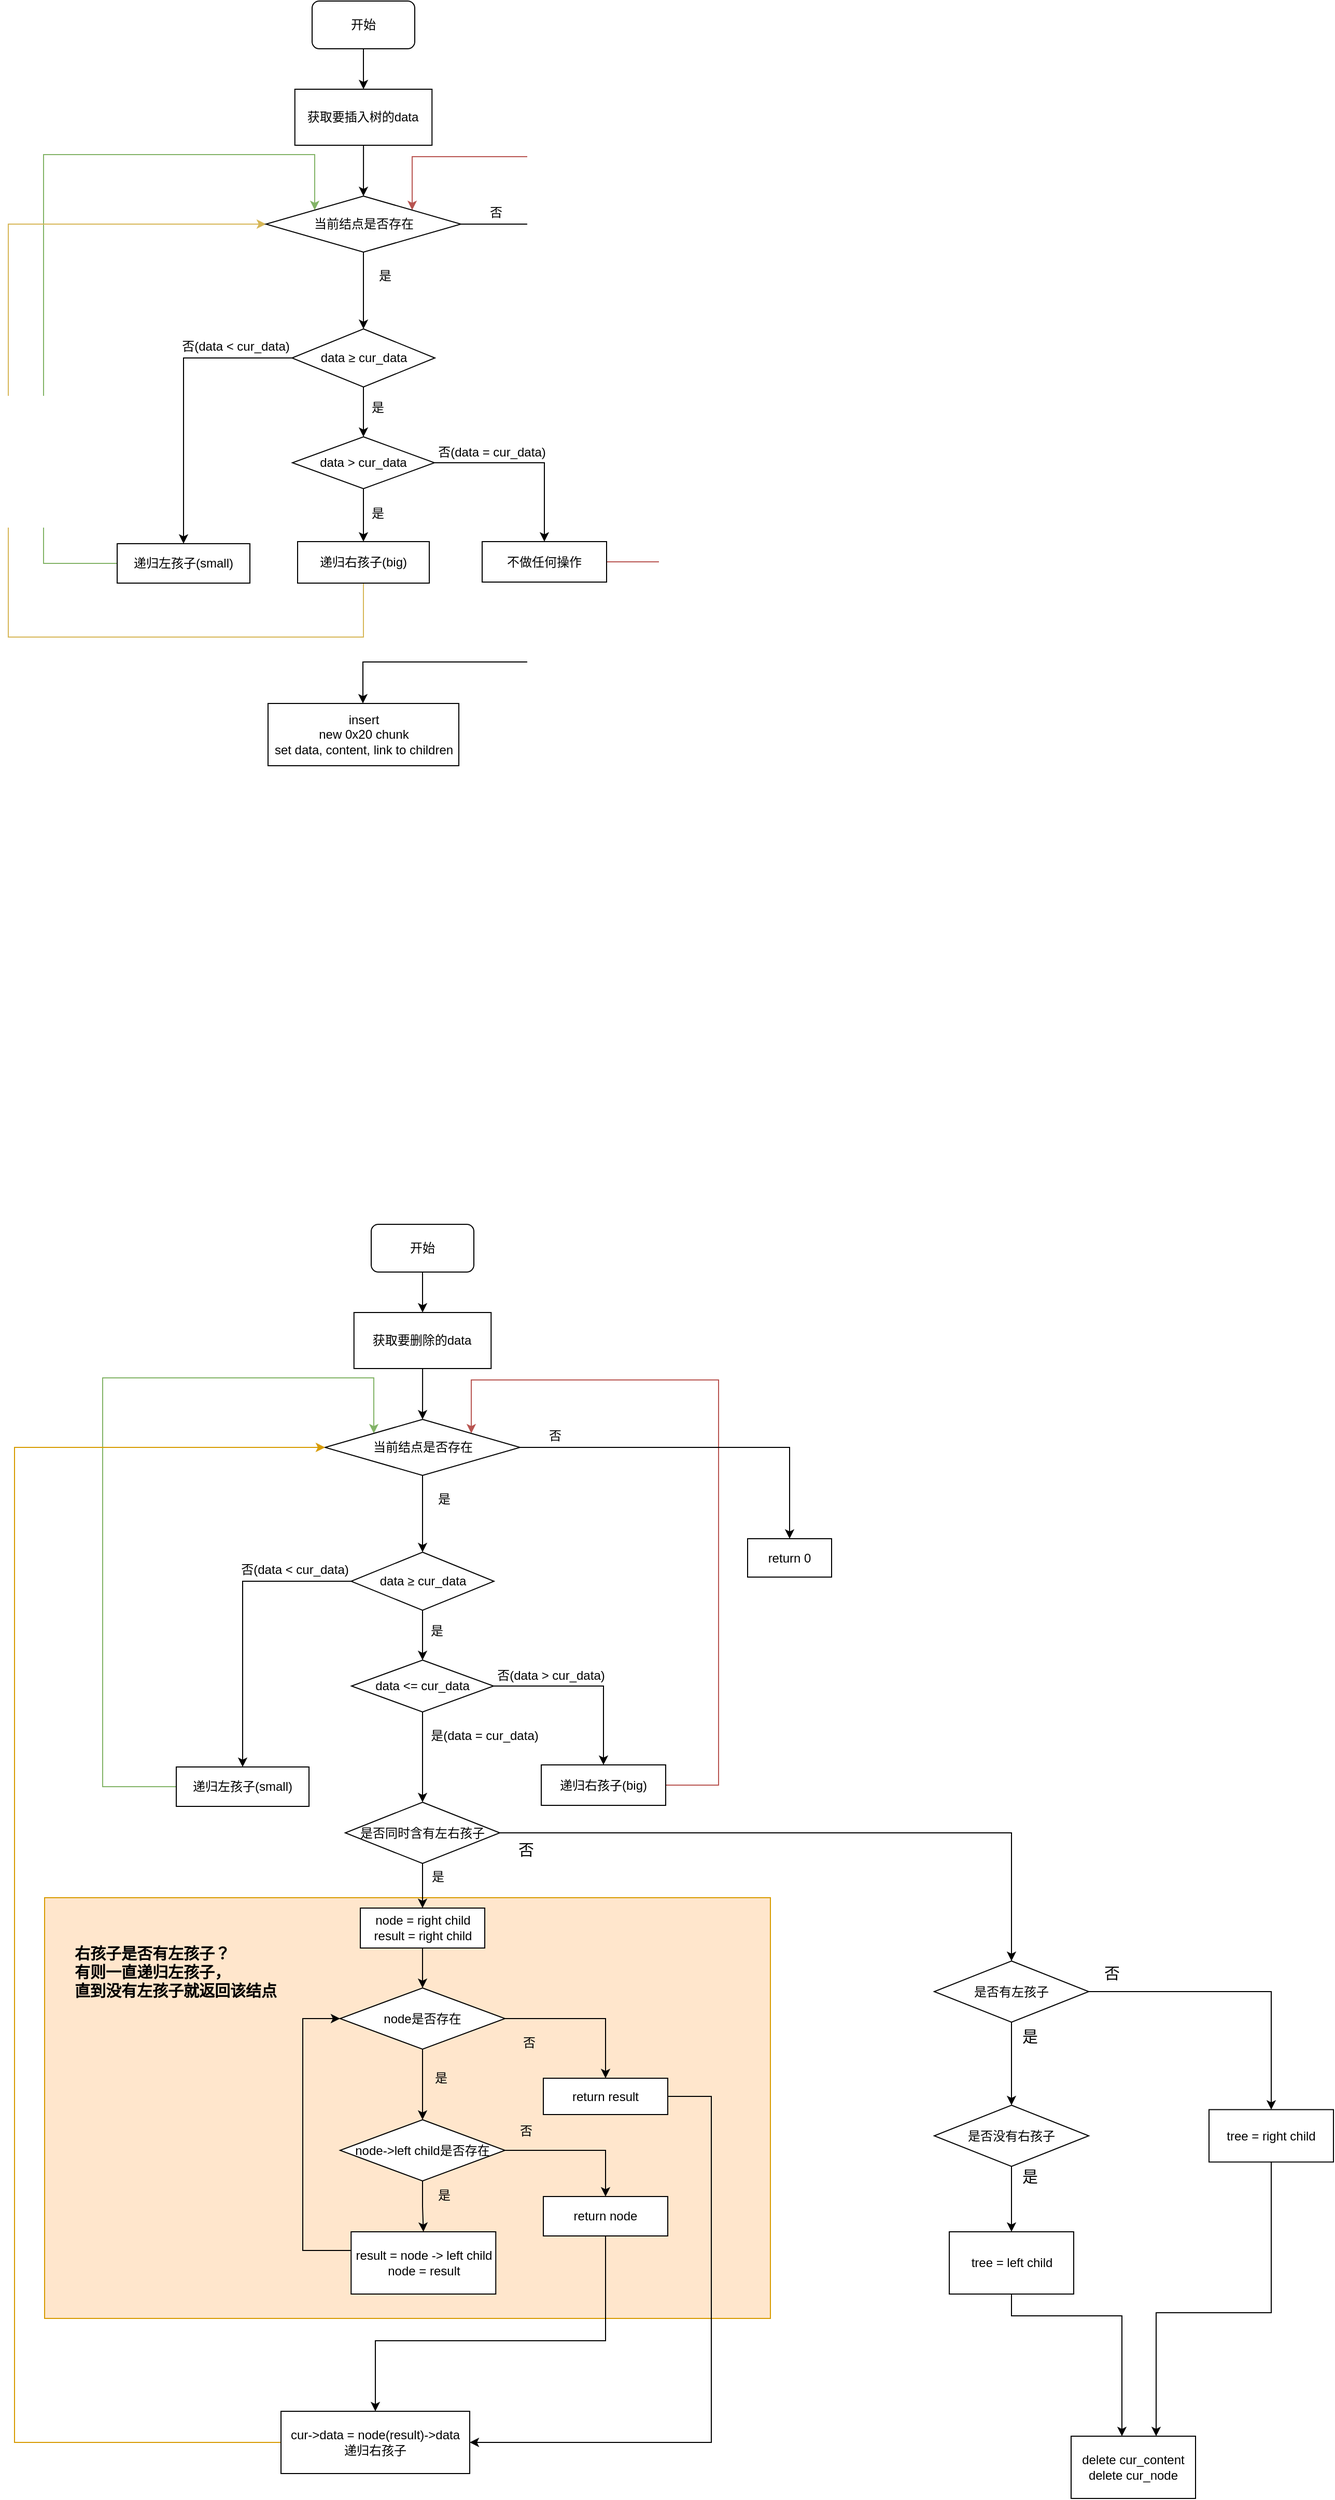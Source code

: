 <mxfile version="16.5.1" type="device"><diagram id="J_04_o74vbOkJqQ_CiWi" name="第 1 页"><mxGraphModel dx="2004" dy="1573" grid="0" gridSize="10" guides="1" tooltips="1" connect="1" arrows="1" fold="1" page="1" pageScale="1" pageWidth="827" pageHeight="1169" math="0" shadow="0"><root><mxCell id="0"/><mxCell id="1" parent="0"/><mxCell id="fDVQDU1wXqvprutCarAH-108" value="" style="rounded=0;whiteSpace=wrap;html=1;fontFamily=Helvetica;fontSize=12;fillColor=#ffe6cc;strokeColor=#d79b00;" vertex="1" parent="1"><mxGeometry x="49" y="1864" width="700" height="405.5" as="geometry"/></mxCell><mxCell id="fDVQDU1wXqvprutCarAH-27" style="edgeStyle=orthogonalEdgeStyle;rounded=0;orthogonalLoop=1;jettySize=auto;html=1;fontFamily=Helvetica;fontSize=12;fontColor=default;" edge="1" parent="1" source="fDVQDU1wXqvprutCarAH-1" target="fDVQDU1wXqvprutCarAH-3"><mxGeometry relative="1" as="geometry"/></mxCell><mxCell id="fDVQDU1wXqvprutCarAH-1" value="开始" style="rounded=1;whiteSpace=wrap;html=1;" vertex="1" parent="1"><mxGeometry x="307" y="36" width="99" height="46" as="geometry"/></mxCell><mxCell id="fDVQDU1wXqvprutCarAH-28" style="edgeStyle=orthogonalEdgeStyle;rounded=0;orthogonalLoop=1;jettySize=auto;html=1;fontFamily=Helvetica;fontSize=12;fontColor=default;" edge="1" parent="1" source="fDVQDU1wXqvprutCarAH-3" target="fDVQDU1wXqvprutCarAH-26"><mxGeometry relative="1" as="geometry"/></mxCell><mxCell id="fDVQDU1wXqvprutCarAH-3" value="获取要插入树的data" style="rounded=0;whiteSpace=wrap;html=1;" vertex="1" parent="1"><mxGeometry x="290.38" y="121" width="132.25" height="54" as="geometry"/></mxCell><mxCell id="fDVQDU1wXqvprutCarAH-6" style="edgeStyle=orthogonalEdgeStyle;rounded=0;orthogonalLoop=1;jettySize=auto;html=1;" edge="1" parent="1" source="fDVQDU1wXqvprutCarAH-5" target="fDVQDU1wXqvprutCarAH-7"><mxGeometry relative="1" as="geometry"><mxPoint x="208.897" y="419.552" as="targetPoint"/></mxGeometry></mxCell><mxCell id="fDVQDU1wXqvprutCarAH-9" style="edgeStyle=orthogonalEdgeStyle;rounded=0;orthogonalLoop=1;jettySize=auto;html=1;" edge="1" parent="1" source="fDVQDU1wXqvprutCarAH-5" target="fDVQDU1wXqvprutCarAH-11"><mxGeometry relative="1" as="geometry"><mxPoint x="359.172" y="474" as="targetPoint"/></mxGeometry></mxCell><mxCell id="fDVQDU1wXqvprutCarAH-5" value="data ≥ cur_data" style="rhombus;whiteSpace=wrap;html=1;" vertex="1" parent="1"><mxGeometry x="287.63" y="352" width="137.75" height="56" as="geometry"/></mxCell><mxCell id="fDVQDU1wXqvprutCarAH-44" style="edgeStyle=orthogonalEdgeStyle;rounded=0;orthogonalLoop=1;jettySize=auto;html=1;entryX=0;entryY=0;entryDx=0;entryDy=0;fontFamily=Helvetica;fontSize=12;fontColor=default;strokeWidth=1;fillColor=#d5e8d4;strokeColor=#82b366;" edge="1" parent="1" source="fDVQDU1wXqvprutCarAH-7" target="fDVQDU1wXqvprutCarAH-26"><mxGeometry relative="1" as="geometry"><Array as="points"><mxPoint x="48" y="578"/><mxPoint x="48" y="184"/><mxPoint x="310" y="184"/></Array></mxGeometry></mxCell><mxCell id="fDVQDU1wXqvprutCarAH-7" value="递归左孩子(small)" style="rounded=0;whiteSpace=wrap;html=1;" vertex="1" parent="1"><mxGeometry x="119" y="559" width="128" height="38" as="geometry"/></mxCell><mxCell id="fDVQDU1wXqvprutCarAH-8" value="否(data &amp;lt; cur_data)" style="text;html=1;align=center;verticalAlign=middle;resizable=0;points=[];autosize=1;strokeColor=none;fillColor=none;" vertex="1" parent="1"><mxGeometry x="176.38" y="360" width="114" height="18" as="geometry"/></mxCell><mxCell id="fDVQDU1wXqvprutCarAH-13" style="edgeStyle=orthogonalEdgeStyle;rounded=0;orthogonalLoop=1;jettySize=auto;html=1;" edge="1" parent="1" source="fDVQDU1wXqvprutCarAH-11" target="fDVQDU1wXqvprutCarAH-21"><mxGeometry relative="1" as="geometry"><mxPoint x="356.5" y="565.759" as="targetPoint"/></mxGeometry></mxCell><mxCell id="fDVQDU1wXqvprutCarAH-18" value="" style="edgeStyle=orthogonalEdgeStyle;rounded=0;orthogonalLoop=1;jettySize=auto;html=1;" edge="1" parent="1" source="fDVQDU1wXqvprutCarAH-11" target="fDVQDU1wXqvprutCarAH-22"><mxGeometry relative="1" as="geometry"><mxPoint x="525.034" y="557" as="targetPoint"/></mxGeometry></mxCell><mxCell id="fDVQDU1wXqvprutCarAH-11" value="data &amp;gt; cur_data" style="rhombus;whiteSpace=wrap;html=1;" vertex="1" parent="1"><mxGeometry x="288" y="456" width="137" height="50" as="geometry"/></mxCell><mxCell id="fDVQDU1wXqvprutCarAH-12" value="是" style="text;html=1;align=center;verticalAlign=middle;resizable=0;points=[];autosize=1;strokeColor=none;fillColor=none;" vertex="1" parent="1"><mxGeometry x="359" y="419" width="22" height="18" as="geometry"/></mxCell><mxCell id="fDVQDU1wXqvprutCarAH-14" value="是" style="text;html=1;align=center;verticalAlign=middle;resizable=0;points=[];autosize=1;strokeColor=none;fillColor=none;" vertex="1" parent="1"><mxGeometry x="359" y="521" width="22" height="18" as="geometry"/></mxCell><mxCell id="fDVQDU1wXqvprutCarAH-19" value="否(data = cur_data)" style="text;html=1;align=center;verticalAlign=middle;resizable=0;points=[];autosize=1;strokeColor=none;fillColor=none;" vertex="1" parent="1"><mxGeometry x="422.63" y="462" width="114" height="18" as="geometry"/></mxCell><mxCell id="fDVQDU1wXqvprutCarAH-45" style="edgeStyle=orthogonalEdgeStyle;rounded=0;orthogonalLoop=1;jettySize=auto;html=1;entryX=0;entryY=0.5;entryDx=0;entryDy=0;fontFamily=Helvetica;fontSize=12;fontColor=default;strokeWidth=1;fillColor=#fff2cc;strokeColor=#d6b656;" edge="1" parent="1" source="fDVQDU1wXqvprutCarAH-21" target="fDVQDU1wXqvprutCarAH-26"><mxGeometry relative="1" as="geometry"><Array as="points"><mxPoint x="357" y="649"/><mxPoint x="14" y="649"/><mxPoint x="14" y="251"/></Array></mxGeometry></mxCell><mxCell id="fDVQDU1wXqvprutCarAH-21" value="递归右孩子(big)" style="rounded=0;whiteSpace=wrap;html=1;fontFamily=Helvetica;fontSize=12;fontColor=default;strokeColor=default;fillColor=default;" vertex="1" parent="1"><mxGeometry x="293.01" y="557" width="126.99" height="40" as="geometry"/></mxCell><mxCell id="fDVQDU1wXqvprutCarAH-43" style="rounded=0;orthogonalLoop=1;jettySize=auto;html=1;fontFamily=Helvetica;fontSize=12;fontColor=default;strokeWidth=1;edgeStyle=orthogonalEdgeStyle;entryX=1;entryY=0;entryDx=0;entryDy=0;fillColor=#f8cecc;strokeColor=#b85450;" edge="1" parent="1" source="fDVQDU1wXqvprutCarAH-22" target="fDVQDU1wXqvprutCarAH-26"><mxGeometry relative="1" as="geometry"><mxPoint x="644" y="149" as="targetPoint"/><Array as="points"><mxPoint x="642" y="577"/><mxPoint x="642" y="186"/><mxPoint x="404" y="186"/></Array></mxGeometry></mxCell><mxCell id="fDVQDU1wXqvprutCarAH-22" value="不做任何操作" style="rounded=0;whiteSpace=wrap;html=1;fontFamily=Helvetica;fontSize=12;fontColor=default;strokeColor=default;fillColor=default;" vertex="1" parent="1"><mxGeometry x="471" y="557" width="120" height="39" as="geometry"/></mxCell><mxCell id="fDVQDU1wXqvprutCarAH-29" style="edgeStyle=orthogonalEdgeStyle;rounded=0;orthogonalLoop=1;jettySize=auto;html=1;fontFamily=Helvetica;fontSize=12;fontColor=default;" edge="1" parent="1" source="fDVQDU1wXqvprutCarAH-26" target="fDVQDU1wXqvprutCarAH-5"><mxGeometry relative="1" as="geometry"/></mxCell><mxCell id="fDVQDU1wXqvprutCarAH-34" style="edgeStyle=orthogonalEdgeStyle;rounded=0;orthogonalLoop=1;jettySize=auto;html=1;fontFamily=Helvetica;fontSize=12;fontColor=default;" edge="1" parent="1" source="fDVQDU1wXqvprutCarAH-26" target="fDVQDU1wXqvprutCarAH-33"><mxGeometry relative="1" as="geometry"><Array as="points"><mxPoint x="677" y="251"/><mxPoint x="677" y="673"/><mxPoint x="356" y="673"/></Array></mxGeometry></mxCell><mxCell id="fDVQDU1wXqvprutCarAH-26" value="当前结点是否存在" style="rhombus;whiteSpace=wrap;html=1;rounded=0;fontFamily=Helvetica;fontSize=12;fontColor=default;strokeColor=default;fillColor=default;" vertex="1" parent="1"><mxGeometry x="262.51" y="224" width="188" height="54" as="geometry"/></mxCell><mxCell id="fDVQDU1wXqvprutCarAH-30" value="是" style="text;html=1;align=center;verticalAlign=middle;resizable=0;points=[];autosize=1;strokeColor=none;fillColor=none;fontSize=12;fontFamily=Helvetica;fontColor=default;" vertex="1" parent="1"><mxGeometry x="366" y="292" width="22" height="18" as="geometry"/></mxCell><mxCell id="fDVQDU1wXqvprutCarAH-32" value="否" style="text;html=1;align=center;verticalAlign=middle;resizable=0;points=[];autosize=1;strokeColor=none;fillColor=none;fontSize=12;fontFamily=Helvetica;fontColor=default;" vertex="1" parent="1"><mxGeometry x="473" y="231" width="22" height="18" as="geometry"/></mxCell><mxCell id="fDVQDU1wXqvprutCarAH-33" value="insert&lt;br&gt;new 0x20 chunk&lt;br&gt;set data, content, link to children" style="rounded=0;whiteSpace=wrap;html=1;fontFamily=Helvetica;fontSize=12;fontColor=default;strokeColor=default;fillColor=default;" vertex="1" parent="1"><mxGeometry x="264.5" y="713" width="184" height="60" as="geometry"/></mxCell><mxCell id="fDVQDU1wXqvprutCarAH-47" style="edgeStyle=orthogonalEdgeStyle;rounded=0;orthogonalLoop=1;jettySize=auto;html=1;fontFamily=Helvetica;fontSize=12;fontColor=default;" edge="1" parent="1" source="fDVQDU1wXqvprutCarAH-48" target="fDVQDU1wXqvprutCarAH-50"><mxGeometry relative="1" as="geometry"/></mxCell><mxCell id="fDVQDU1wXqvprutCarAH-48" value="开始" style="rounded=1;whiteSpace=wrap;html=1;" vertex="1" parent="1"><mxGeometry x="364" y="1215" width="99" height="46" as="geometry"/></mxCell><mxCell id="fDVQDU1wXqvprutCarAH-49" style="edgeStyle=orthogonalEdgeStyle;rounded=0;orthogonalLoop=1;jettySize=auto;html=1;fontFamily=Helvetica;fontSize=12;fontColor=default;" edge="1" parent="1" source="fDVQDU1wXqvprutCarAH-50" target="fDVQDU1wXqvprutCarAH-69"><mxGeometry relative="1" as="geometry"/></mxCell><mxCell id="fDVQDU1wXqvprutCarAH-50" value="获取要删除的data" style="rounded=0;whiteSpace=wrap;html=1;" vertex="1" parent="1"><mxGeometry x="347.38" y="1300" width="132.25" height="54" as="geometry"/></mxCell><mxCell id="fDVQDU1wXqvprutCarAH-51" style="edgeStyle=orthogonalEdgeStyle;rounded=0;orthogonalLoop=1;jettySize=auto;html=1;" edge="1" parent="1" source="fDVQDU1wXqvprutCarAH-53" target="fDVQDU1wXqvprutCarAH-55"><mxGeometry relative="1" as="geometry"><mxPoint x="265.897" y="1598.552" as="targetPoint"/></mxGeometry></mxCell><mxCell id="fDVQDU1wXqvprutCarAH-52" style="edgeStyle=orthogonalEdgeStyle;rounded=0;orthogonalLoop=1;jettySize=auto;html=1;" edge="1" parent="1" source="fDVQDU1wXqvprutCarAH-53" target="fDVQDU1wXqvprutCarAH-59"><mxGeometry relative="1" as="geometry"><mxPoint x="416.172" y="1653" as="targetPoint"/></mxGeometry></mxCell><mxCell id="fDVQDU1wXqvprutCarAH-53" value="data ≥ cur_data" style="rhombus;whiteSpace=wrap;html=1;" vertex="1" parent="1"><mxGeometry x="344.63" y="1531" width="137.75" height="56" as="geometry"/></mxCell><mxCell id="fDVQDU1wXqvprutCarAH-54" style="edgeStyle=orthogonalEdgeStyle;rounded=0;orthogonalLoop=1;jettySize=auto;html=1;entryX=0;entryY=0;entryDx=0;entryDy=0;fontFamily=Helvetica;fontSize=12;fontColor=default;strokeWidth=1;fillColor=#d5e8d4;strokeColor=#82b366;" edge="1" parent="1" source="fDVQDU1wXqvprutCarAH-55" target="fDVQDU1wXqvprutCarAH-69"><mxGeometry relative="1" as="geometry"><Array as="points"><mxPoint x="105" y="1757"/><mxPoint x="105" y="1363"/><mxPoint x="367" y="1363"/></Array></mxGeometry></mxCell><mxCell id="fDVQDU1wXqvprutCarAH-55" value="递归左孩子(small)" style="rounded=0;whiteSpace=wrap;html=1;" vertex="1" parent="1"><mxGeometry x="176" y="1738" width="128" height="38" as="geometry"/></mxCell><mxCell id="fDVQDU1wXqvprutCarAH-56" value="否(data &amp;lt; cur_data)" style="text;html=1;align=center;verticalAlign=middle;resizable=0;points=[];autosize=1;strokeColor=none;fillColor=none;" vertex="1" parent="1"><mxGeometry x="233.38" y="1539" width="114" height="18" as="geometry"/></mxCell><mxCell id="fDVQDU1wXqvprutCarAH-58" value="" style="edgeStyle=orthogonalEdgeStyle;rounded=0;orthogonalLoop=1;jettySize=auto;html=1;" edge="1" parent="1" source="fDVQDU1wXqvprutCarAH-59" target="fDVQDU1wXqvprutCarAH-66"><mxGeometry relative="1" as="geometry"><mxPoint x="582.034" y="1736" as="targetPoint"/></mxGeometry></mxCell><mxCell id="fDVQDU1wXqvprutCarAH-76" value="" style="edgeStyle=orthogonalEdgeStyle;rounded=0;orthogonalLoop=1;jettySize=auto;html=1;fontFamily=Helvetica;fontSize=12;fontColor=default;strokeWidth=1;" edge="1" parent="1" source="fDVQDU1wXqvprutCarAH-59" target="fDVQDU1wXqvprutCarAH-75"><mxGeometry relative="1" as="geometry"/></mxCell><mxCell id="fDVQDU1wXqvprutCarAH-59" value="data &amp;lt;= cur_data" style="rhombus;whiteSpace=wrap;html=1;" vertex="1" parent="1"><mxGeometry x="345" y="1635" width="137" height="50" as="geometry"/></mxCell><mxCell id="fDVQDU1wXqvprutCarAH-60" value="是" style="text;html=1;align=center;verticalAlign=middle;resizable=0;points=[];autosize=1;strokeColor=none;fillColor=none;" vertex="1" parent="1"><mxGeometry x="416" y="1598" width="22" height="18" as="geometry"/></mxCell><mxCell id="fDVQDU1wXqvprutCarAH-61" value="是(data = cur_data)" style="text;html=1;align=center;verticalAlign=middle;resizable=0;points=[];autosize=1;strokeColor=none;fillColor=none;" vertex="1" parent="1"><mxGeometry x="416" y="1699" width="114" height="18" as="geometry"/></mxCell><mxCell id="fDVQDU1wXqvprutCarAH-62" value="否(data &amp;gt; cur_data)" style="text;html=1;align=center;verticalAlign=middle;resizable=0;points=[];autosize=1;strokeColor=none;fillColor=none;" vertex="1" parent="1"><mxGeometry x="479.63" y="1641" width="114" height="18" as="geometry"/></mxCell><mxCell id="fDVQDU1wXqvprutCarAH-65" style="rounded=0;orthogonalLoop=1;jettySize=auto;html=1;fontFamily=Helvetica;fontSize=12;fontColor=default;strokeWidth=1;edgeStyle=orthogonalEdgeStyle;entryX=1;entryY=0;entryDx=0;entryDy=0;fillColor=#f8cecc;strokeColor=#b85450;" edge="1" parent="1" source="fDVQDU1wXqvprutCarAH-66" target="fDVQDU1wXqvprutCarAH-69"><mxGeometry relative="1" as="geometry"><mxPoint x="701" y="1328" as="targetPoint"/><Array as="points"><mxPoint x="699" y="1756"/><mxPoint x="699" y="1365"/><mxPoint x="461" y="1365"/></Array></mxGeometry></mxCell><mxCell id="fDVQDU1wXqvprutCarAH-66" value="递归右孩子(big)" style="rounded=0;whiteSpace=wrap;html=1;fontFamily=Helvetica;fontSize=12;fontColor=default;strokeColor=default;fillColor=default;" vertex="1" parent="1"><mxGeometry x="528" y="1736" width="120" height="39" as="geometry"/></mxCell><mxCell id="fDVQDU1wXqvprutCarAH-67" style="edgeStyle=orthogonalEdgeStyle;rounded=0;orthogonalLoop=1;jettySize=auto;html=1;fontFamily=Helvetica;fontSize=12;fontColor=default;" edge="1" parent="1" source="fDVQDU1wXqvprutCarAH-69" target="fDVQDU1wXqvprutCarAH-53"><mxGeometry relative="1" as="geometry"/></mxCell><mxCell id="fDVQDU1wXqvprutCarAH-73" style="edgeStyle=orthogonalEdgeStyle;rounded=0;orthogonalLoop=1;jettySize=auto;html=1;fontFamily=Helvetica;fontSize=12;fontColor=default;strokeWidth=1;" edge="1" parent="1" source="fDVQDU1wXqvprutCarAH-69" target="fDVQDU1wXqvprutCarAH-72"><mxGeometry relative="1" as="geometry"/></mxCell><mxCell id="fDVQDU1wXqvprutCarAH-69" value="当前结点是否存在" style="rhombus;whiteSpace=wrap;html=1;rounded=0;fontFamily=Helvetica;fontSize=12;fontColor=default;strokeColor=default;fillColor=default;" vertex="1" parent="1"><mxGeometry x="319.51" y="1403" width="188" height="54" as="geometry"/></mxCell><mxCell id="fDVQDU1wXqvprutCarAH-70" value="是" style="text;html=1;align=center;verticalAlign=middle;resizable=0;points=[];autosize=1;strokeColor=none;fillColor=none;fontSize=12;fontFamily=Helvetica;fontColor=default;" vertex="1" parent="1"><mxGeometry x="423" y="1471" width="22" height="18" as="geometry"/></mxCell><mxCell id="fDVQDU1wXqvprutCarAH-71" value="否" style="text;html=1;align=center;verticalAlign=middle;resizable=0;points=[];autosize=1;strokeColor=none;fillColor=none;fontSize=12;fontFamily=Helvetica;fontColor=default;" vertex="1" parent="1"><mxGeometry x="530" y="1410" width="22" height="18" as="geometry"/></mxCell><mxCell id="fDVQDU1wXqvprutCarAH-72" value="return 0" style="rounded=0;whiteSpace=wrap;html=1;fontFamily=Helvetica;fontSize=12;fontColor=default;strokeColor=default;fillColor=default;" vertex="1" parent="1"><mxGeometry x="727" y="1518" width="81" height="37" as="geometry"/></mxCell><mxCell id="fDVQDU1wXqvprutCarAH-84" value="" style="edgeStyle=orthogonalEdgeStyle;rounded=0;orthogonalLoop=1;jettySize=auto;html=1;fontFamily=Helvetica;fontSize=12;fontColor=default;strokeWidth=1;" edge="1" parent="1" source="fDVQDU1wXqvprutCarAH-75" target="fDVQDU1wXqvprutCarAH-83"><mxGeometry relative="1" as="geometry"/></mxCell><mxCell id="fDVQDU1wXqvprutCarAH-115" value="" style="edgeStyle=orthogonalEdgeStyle;rounded=0;orthogonalLoop=1;jettySize=auto;html=1;fontFamily=Helvetica;fontSize=15;fontColor=default;strokeWidth=1;" edge="1" parent="1" source="fDVQDU1wXqvprutCarAH-75" target="fDVQDU1wXqvprutCarAH-114"><mxGeometry relative="1" as="geometry"/></mxCell><mxCell id="fDVQDU1wXqvprutCarAH-75" value="是否同时含有左右孩子" style="rhombus;whiteSpace=wrap;html=1;" vertex="1" parent="1"><mxGeometry x="339" y="1772" width="149" height="59" as="geometry"/></mxCell><mxCell id="fDVQDU1wXqvprutCarAH-78" value="是" style="text;html=1;align=center;verticalAlign=middle;resizable=0;points=[];autosize=1;strokeColor=none;fillColor=none;fontSize=12;fontFamily=Helvetica;fontColor=default;" vertex="1" parent="1"><mxGeometry x="417" y="1835" width="22" height="18" as="geometry"/></mxCell><mxCell id="fDVQDU1wXqvprutCarAH-87" value="" style="edgeStyle=orthogonalEdgeStyle;rounded=0;orthogonalLoop=1;jettySize=auto;html=1;fontFamily=Helvetica;fontSize=12;fontColor=default;strokeWidth=1;" edge="1" parent="1" source="fDVQDU1wXqvprutCarAH-83" target="fDVQDU1wXqvprutCarAH-86"><mxGeometry relative="1" as="geometry"/></mxCell><mxCell id="fDVQDU1wXqvprutCarAH-83" value="node = right child&lt;br&gt;result = right child" style="whiteSpace=wrap;html=1;" vertex="1" parent="1"><mxGeometry x="353.51" y="1874" width="120" height="38.5" as="geometry"/></mxCell><mxCell id="fDVQDU1wXqvprutCarAH-93" value="" style="edgeStyle=orthogonalEdgeStyle;rounded=0;orthogonalLoop=1;jettySize=auto;html=1;fontFamily=Helvetica;fontSize=12;fontColor=default;strokeWidth=1;" edge="1" parent="1" source="fDVQDU1wXqvprutCarAH-86" target="fDVQDU1wXqvprutCarAH-92"><mxGeometry relative="1" as="geometry"/></mxCell><mxCell id="fDVQDU1wXqvprutCarAH-96" value="" style="edgeStyle=orthogonalEdgeStyle;rounded=0;orthogonalLoop=1;jettySize=auto;html=1;fontFamily=Helvetica;fontSize=12;fontColor=default;strokeWidth=1;" edge="1" parent="1" source="fDVQDU1wXqvprutCarAH-86" target="fDVQDU1wXqvprutCarAH-95"><mxGeometry relative="1" as="geometry"/></mxCell><mxCell id="fDVQDU1wXqvprutCarAH-86" value="node是否存在" style="rhombus;whiteSpace=wrap;html=1;" vertex="1" parent="1"><mxGeometry x="334" y="1951" width="159" height="59" as="geometry"/></mxCell><mxCell id="fDVQDU1wXqvprutCarAH-89" value="否" style="text;html=1;align=center;verticalAlign=middle;resizable=0;points=[];autosize=1;strokeColor=none;fillColor=none;fontSize=12;fontFamily=Helvetica;fontColor=default;" vertex="1" parent="1"><mxGeometry x="505" y="1995" width="22" height="18" as="geometry"/></mxCell><mxCell id="fDVQDU1wXqvprutCarAH-110" value="" style="edgeStyle=orthogonalEdgeStyle;rounded=0;orthogonalLoop=1;jettySize=auto;html=1;fontFamily=Helvetica;fontSize=15;fontColor=default;strokeWidth=1;" edge="1" parent="1" source="fDVQDU1wXqvprutCarAH-92" target="fDVQDU1wXqvprutCarAH-109"><mxGeometry relative="1" as="geometry"><Array as="points"><mxPoint x="692" y="2055"/><mxPoint x="692" y="2389"/></Array></mxGeometry></mxCell><mxCell id="fDVQDU1wXqvprutCarAH-92" value="return result" style="whiteSpace=wrap;html=1;" vertex="1" parent="1"><mxGeometry x="530" y="2038" width="120" height="35" as="geometry"/></mxCell><mxCell id="fDVQDU1wXqvprutCarAH-100" value="" style="edgeStyle=orthogonalEdgeStyle;rounded=0;orthogonalLoop=1;jettySize=auto;html=1;fontFamily=Helvetica;fontSize=12;fontColor=default;strokeWidth=1;" edge="1" parent="1" source="fDVQDU1wXqvprutCarAH-95" target="fDVQDU1wXqvprutCarAH-99"><mxGeometry relative="1" as="geometry"/></mxCell><mxCell id="fDVQDU1wXqvprutCarAH-103" value="" style="edgeStyle=orthogonalEdgeStyle;rounded=0;orthogonalLoop=1;jettySize=auto;html=1;fontFamily=Helvetica;fontSize=12;fontColor=default;strokeWidth=1;" edge="1" parent="1" source="fDVQDU1wXqvprutCarAH-95" target="fDVQDU1wXqvprutCarAH-102"><mxGeometry relative="1" as="geometry"/></mxCell><mxCell id="fDVQDU1wXqvprutCarAH-95" value="node-&amp;gt;left child是否存在" style="rhombus;whiteSpace=wrap;html=1;" vertex="1" parent="1"><mxGeometry x="334" y="2078" width="159" height="59" as="geometry"/></mxCell><mxCell id="fDVQDU1wXqvprutCarAH-97" value="是" style="text;html=1;align=center;verticalAlign=middle;resizable=0;points=[];autosize=1;strokeColor=none;fillColor=none;fontSize=12;fontFamily=Helvetica;fontColor=default;" vertex="1" parent="1"><mxGeometry x="420" y="2029" width="22" height="18" as="geometry"/></mxCell><mxCell id="fDVQDU1wXqvprutCarAH-111" style="edgeStyle=orthogonalEdgeStyle;rounded=0;orthogonalLoop=1;jettySize=auto;html=1;fontFamily=Helvetica;fontSize=15;fontColor=default;strokeWidth=1;" edge="1" parent="1" source="fDVQDU1wXqvprutCarAH-99" target="fDVQDU1wXqvprutCarAH-109"><mxGeometry relative="1" as="geometry"><Array as="points"><mxPoint x="590" y="2291"/><mxPoint x="368" y="2291"/></Array></mxGeometry></mxCell><mxCell id="fDVQDU1wXqvprutCarAH-99" value="return node" style="whiteSpace=wrap;html=1;" vertex="1" parent="1"><mxGeometry x="530" y="2152" width="120" height="38" as="geometry"/></mxCell><mxCell id="fDVQDU1wXqvprutCarAH-101" value="否" style="text;html=1;align=center;verticalAlign=middle;resizable=0;points=[];autosize=1;strokeColor=none;fillColor=none;fontSize=12;fontFamily=Helvetica;fontColor=default;" vertex="1" parent="1"><mxGeometry x="502" y="2080" width="22" height="18" as="geometry"/></mxCell><mxCell id="fDVQDU1wXqvprutCarAH-105" style="edgeStyle=orthogonalEdgeStyle;rounded=0;orthogonalLoop=1;jettySize=auto;html=1;entryX=0;entryY=0.5;entryDx=0;entryDy=0;fontFamily=Helvetica;fontSize=12;fontColor=default;strokeWidth=1;" edge="1" parent="1" source="fDVQDU1wXqvprutCarAH-102" target="fDVQDU1wXqvprutCarAH-86"><mxGeometry relative="1" as="geometry"><Array as="points"><mxPoint x="298" y="2204"/><mxPoint x="298" y="1981"/></Array></mxGeometry></mxCell><mxCell id="fDVQDU1wXqvprutCarAH-102" value="result = node -&amp;gt; left child&lt;br&gt;node = result" style="whiteSpace=wrap;html=1;" vertex="1" parent="1"><mxGeometry x="344.63" y="2186" width="139.51" height="60" as="geometry"/></mxCell><mxCell id="fDVQDU1wXqvprutCarAH-104" value="是" style="text;html=1;align=center;verticalAlign=middle;resizable=0;points=[];autosize=1;strokeColor=none;fillColor=none;fontSize=12;fontFamily=Helvetica;fontColor=default;" vertex="1" parent="1"><mxGeometry x="422.63" y="2142" width="22" height="18" as="geometry"/></mxCell><mxCell id="fDVQDU1wXqvprutCarAH-106" value="&lt;div style=&quot;text-align: left&quot;&gt;&lt;b&gt;&lt;font style=&quot;font-size: 15px&quot;&gt;右孩子是否有左孩子？&lt;/font&gt;&lt;/b&gt;&lt;/div&gt;&lt;b&gt;&lt;div style=&quot;text-align: left&quot;&gt;&lt;b&gt;&lt;font style=&quot;font-size: 15px&quot;&gt;有则一直递归左孩子，&lt;/font&gt;&lt;/b&gt;&lt;/div&gt;&lt;font style=&quot;font-size: 15px&quot;&gt;&lt;div style=&quot;text-align: left&quot;&gt;&lt;b style=&quot;font-size: 12px&quot;&gt;&lt;font style=&quot;font-size: 15px&quot;&gt;直到没有左孩子就返回该结点&lt;/font&gt;&lt;/b&gt;&lt;/div&gt;&lt;/font&gt;&lt;/b&gt;" style="text;html=1;align=center;verticalAlign=middle;resizable=0;points=[];autosize=1;strokeColor=none;fillColor=none;fontSize=12;fontFamily=Helvetica;fontColor=default;strokeWidth=1;" vertex="1" parent="1"><mxGeometry x="72.0" y="1910" width="205" height="49" as="geometry"/></mxCell><mxCell id="fDVQDU1wXqvprutCarAH-130" style="edgeStyle=orthogonalEdgeStyle;rounded=0;orthogonalLoop=1;jettySize=auto;html=1;entryX=0;entryY=0.5;entryDx=0;entryDy=0;fontFamily=Helvetica;fontSize=15;fontColor=default;strokeWidth=1;fillColor=#ffe6cc;strokeColor=#d79b00;" edge="1" parent="1" source="fDVQDU1wXqvprutCarAH-109" target="fDVQDU1wXqvprutCarAH-69"><mxGeometry relative="1" as="geometry"><Array as="points"><mxPoint x="20" y="2389"/><mxPoint x="20" y="1430"/></Array></mxGeometry></mxCell><mxCell id="fDVQDU1wXqvprutCarAH-109" value="cur-&amp;gt;data = node(result)-&amp;gt;data&lt;br&gt;递归右孩子" style="whiteSpace=wrap;html=1;" vertex="1" parent="1"><mxGeometry x="277" y="2359" width="182" height="60" as="geometry"/></mxCell><mxCell id="fDVQDU1wXqvprutCarAH-113" value="否" style="text;html=1;align=center;verticalAlign=middle;resizable=0;points=[];autosize=1;strokeColor=none;fillColor=none;fontSize=15;fontFamily=Helvetica;fontColor=default;" vertex="1" parent="1"><mxGeometry x="500" y="1806" width="25" height="22" as="geometry"/></mxCell><mxCell id="fDVQDU1wXqvprutCarAH-124" value="" style="edgeStyle=orthogonalEdgeStyle;rounded=0;orthogonalLoop=1;jettySize=auto;html=1;fontFamily=Helvetica;fontSize=15;fontColor=default;strokeWidth=1;" edge="1" parent="1" source="fDVQDU1wXqvprutCarAH-114" target="fDVQDU1wXqvprutCarAH-123"><mxGeometry relative="1" as="geometry"/></mxCell><mxCell id="fDVQDU1wXqvprutCarAH-126" value="" style="edgeStyle=orthogonalEdgeStyle;rounded=0;orthogonalLoop=1;jettySize=auto;html=1;fontFamily=Helvetica;fontSize=15;fontColor=default;strokeWidth=1;" edge="1" parent="1" source="fDVQDU1wXqvprutCarAH-114" target="fDVQDU1wXqvprutCarAH-125"><mxGeometry relative="1" as="geometry"/></mxCell><mxCell id="fDVQDU1wXqvprutCarAH-114" value="是否有左孩子" style="rhombus;whiteSpace=wrap;html=1;" vertex="1" parent="1"><mxGeometry x="907" y="1925" width="149" height="59" as="geometry"/></mxCell><mxCell id="fDVQDU1wXqvprutCarAH-117" value="是" style="text;html=1;align=center;verticalAlign=middle;resizable=0;points=[];autosize=1;strokeColor=none;fillColor=none;fontSize=15;fontFamily=Helvetica;fontColor=default;" vertex="1" parent="1"><mxGeometry x="986" y="1986" width="25" height="22" as="geometry"/></mxCell><mxCell id="fDVQDU1wXqvprutCarAH-134" style="edgeStyle=orthogonalEdgeStyle;rounded=0;orthogonalLoop=1;jettySize=auto;html=1;fontFamily=Helvetica;fontSize=15;fontColor=default;strokeWidth=1;" edge="1" parent="1" source="fDVQDU1wXqvprutCarAH-119" target="fDVQDU1wXqvprutCarAH-131"><mxGeometry relative="1" as="geometry"><Array as="points"><mxPoint x="981" y="2267"/><mxPoint x="1088" y="2267"/></Array></mxGeometry></mxCell><mxCell id="fDVQDU1wXqvprutCarAH-119" value="tree = left child" style="whiteSpace=wrap;html=1;" vertex="1" parent="1"><mxGeometry x="921.5" y="2186" width="120" height="60" as="geometry"/></mxCell><mxCell id="fDVQDU1wXqvprutCarAH-122" value="否" style="text;html=1;align=center;verticalAlign=middle;resizable=0;points=[];autosize=1;strokeColor=none;fillColor=none;fontSize=15;fontFamily=Helvetica;fontColor=default;" vertex="1" parent="1"><mxGeometry x="1065" y="1925" width="25" height="22" as="geometry"/></mxCell><mxCell id="fDVQDU1wXqvprutCarAH-132" value="" style="edgeStyle=orthogonalEdgeStyle;rounded=0;orthogonalLoop=1;jettySize=auto;html=1;fontFamily=Helvetica;fontSize=15;fontColor=default;strokeWidth=1;" edge="1" parent="1" source="fDVQDU1wXqvprutCarAH-123" target="fDVQDU1wXqvprutCarAH-131"><mxGeometry relative="1" as="geometry"><mxPoint x="1139" y="2355" as="targetPoint"/><Array as="points"><mxPoint x="1232" y="2264"/><mxPoint x="1121" y="2264"/></Array></mxGeometry></mxCell><mxCell id="fDVQDU1wXqvprutCarAH-123" value="tree = right child" style="whiteSpace=wrap;html=1;" vertex="1" parent="1"><mxGeometry x="1172" y="2068.25" width="120" height="50.5" as="geometry"/></mxCell><mxCell id="fDVQDU1wXqvprutCarAH-127" style="edgeStyle=orthogonalEdgeStyle;rounded=0;orthogonalLoop=1;jettySize=auto;html=1;fontFamily=Helvetica;fontSize=15;fontColor=default;strokeWidth=1;" edge="1" parent="1" source="fDVQDU1wXqvprutCarAH-125" target="fDVQDU1wXqvprutCarAH-119"><mxGeometry relative="1" as="geometry"><mxPoint x="981.5" y="2164.789" as="targetPoint"/></mxGeometry></mxCell><mxCell id="fDVQDU1wXqvprutCarAH-125" value="是否没有右孩子" style="rhombus;whiteSpace=wrap;html=1;" vertex="1" parent="1"><mxGeometry x="907" y="2064" width="149" height="59" as="geometry"/></mxCell><mxCell id="fDVQDU1wXqvprutCarAH-128" value="是" style="text;html=1;align=center;verticalAlign=middle;resizable=0;points=[];autosize=1;strokeColor=none;fillColor=none;fontSize=15;fontFamily=Helvetica;fontColor=default;" vertex="1" parent="1"><mxGeometry x="986" y="2121" width="25" height="22" as="geometry"/></mxCell><mxCell id="fDVQDU1wXqvprutCarAH-131" value="delete cur_content&lt;br&gt;delete cur_node" style="whiteSpace=wrap;html=1;" vertex="1" parent="1"><mxGeometry x="1039" y="2383" width="120" height="60" as="geometry"/></mxCell></root></mxGraphModel></diagram></mxfile>